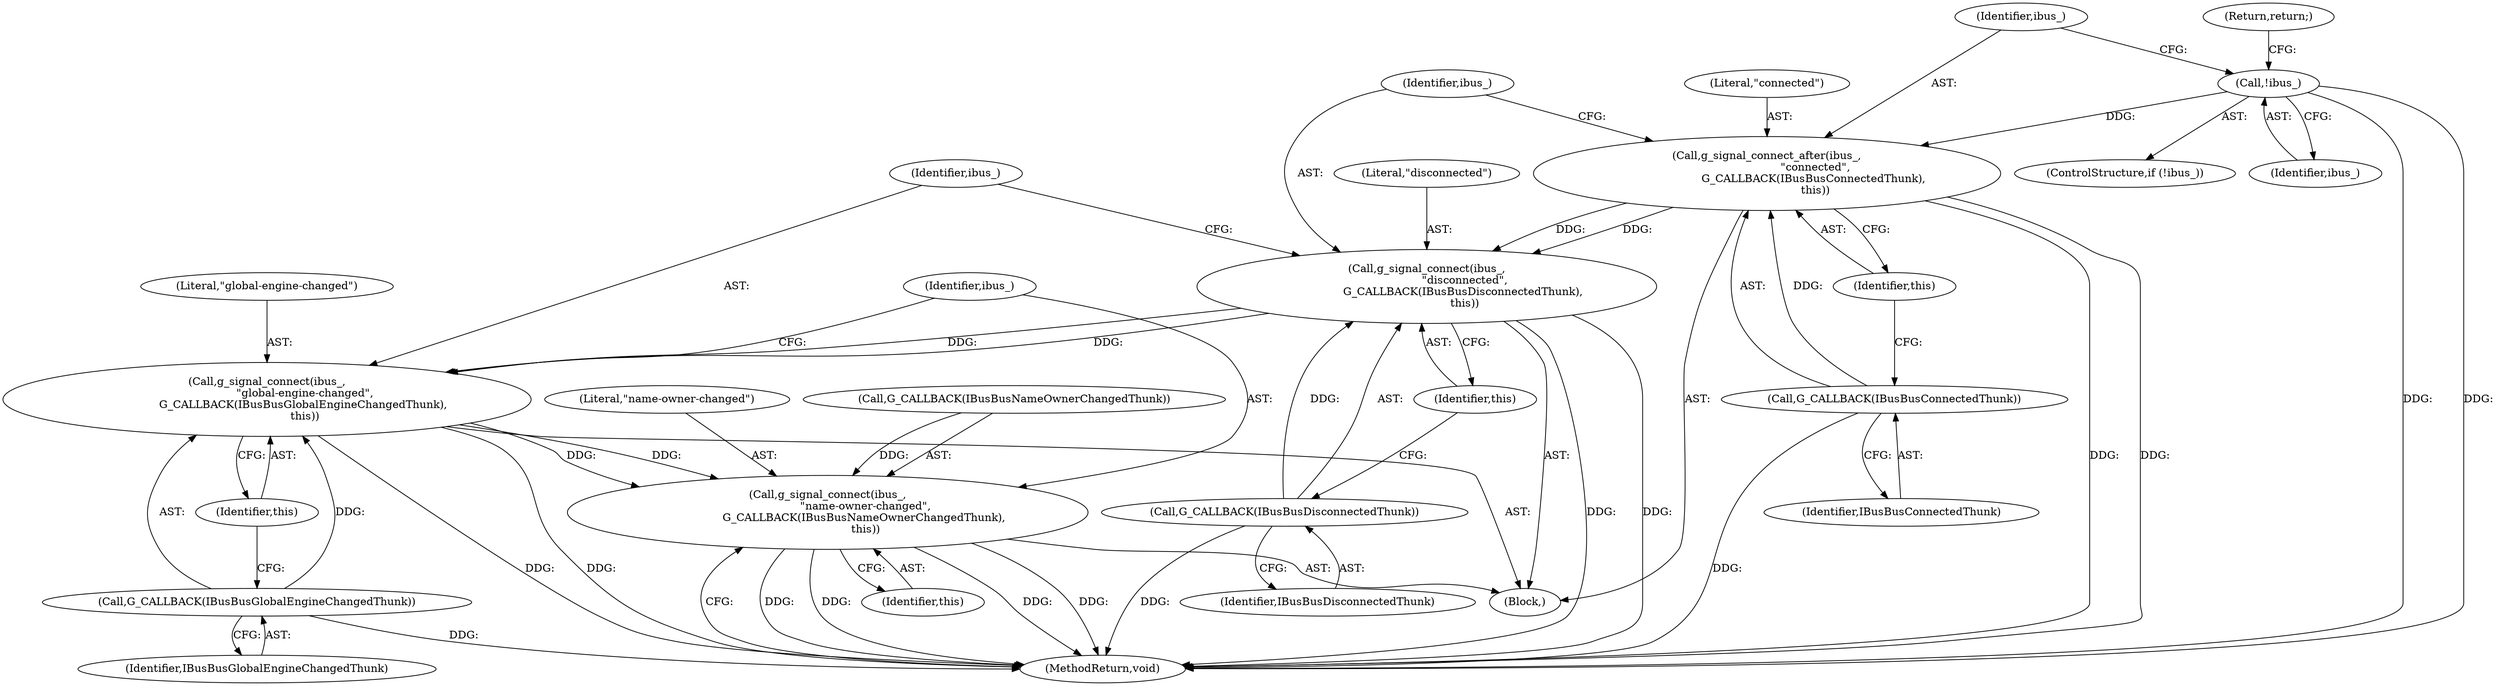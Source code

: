 digraph "0_Chrome_dc7b094a338c6c521f918f478e993f0f74bbea0d_53@API" {
"1000119" [label="(Call,g_signal_connect(ibus_,\n                      \"global-engine-changed\",\n                     G_CALLBACK(IBusBusGlobalEngineChangedThunk),\n                      this))"];
"1000113" [label="(Call,g_signal_connect(ibus_,\n                      \"disconnected\",\n                     G_CALLBACK(IBusBusDisconnectedThunk),\n                      this))"];
"1000107" [label="(Call,g_signal_connect_after(ibus_,\n                            \"connected\",\n                           G_CALLBACK(IBusBusConnectedThunk),\n                            this))"];
"1000103" [label="(Call,!ibus_)"];
"1000110" [label="(Call,G_CALLBACK(IBusBusConnectedThunk))"];
"1000116" [label="(Call,G_CALLBACK(IBusBusDisconnectedThunk))"];
"1000122" [label="(Call,G_CALLBACK(IBusBusGlobalEngineChangedThunk))"];
"1000125" [label="(Call,g_signal_connect(ibus_,\n                      \"name-owner-changed\",\n                     G_CALLBACK(IBusBusNameOwnerChangedThunk),\n                      this))"];
"1000121" [label="(Literal,\"global-engine-changed\")"];
"1000104" [label="(Identifier,ibus_)"];
"1000110" [label="(Call,G_CALLBACK(IBusBusConnectedThunk))"];
"1000126" [label="(Identifier,ibus_)"];
"1000124" [label="(Identifier,this)"];
"1000107" [label="(Call,g_signal_connect_after(ibus_,\n                            \"connected\",\n                           G_CALLBACK(IBusBusConnectedThunk),\n                            this))"];
"1000114" [label="(Identifier,ibus_)"];
"1000113" [label="(Call,g_signal_connect(ibus_,\n                      \"disconnected\",\n                     G_CALLBACK(IBusBusDisconnectedThunk),\n                      this))"];
"1000112" [label="(Identifier,this)"];
"1000106" [label="(Return,return;)"];
"1000103" [label="(Call,!ibus_)"];
"1000130" [label="(Identifier,this)"];
"1000115" [label="(Literal,\"disconnected\")"];
"1000122" [label="(Call,G_CALLBACK(IBusBusGlobalEngineChangedThunk))"];
"1000116" [label="(Call,G_CALLBACK(IBusBusDisconnectedThunk))"];
"1000131" [label="(MethodReturn,void)"];
"1000101" [label="(Block,)"];
"1000118" [label="(Identifier,this)"];
"1000111" [label="(Identifier,IBusBusConnectedThunk)"];
"1000102" [label="(ControlStructure,if (!ibus_))"];
"1000119" [label="(Call,g_signal_connect(ibus_,\n                      \"global-engine-changed\",\n                     G_CALLBACK(IBusBusGlobalEngineChangedThunk),\n                      this))"];
"1000120" [label="(Identifier,ibus_)"];
"1000117" [label="(Identifier,IBusBusDisconnectedThunk)"];
"1000127" [label="(Literal,\"name-owner-changed\")"];
"1000109" [label="(Literal,\"connected\")"];
"1000108" [label="(Identifier,ibus_)"];
"1000123" [label="(Identifier,IBusBusGlobalEngineChangedThunk)"];
"1000125" [label="(Call,g_signal_connect(ibus_,\n                      \"name-owner-changed\",\n                     G_CALLBACK(IBusBusNameOwnerChangedThunk),\n                      this))"];
"1000128" [label="(Call,G_CALLBACK(IBusBusNameOwnerChangedThunk))"];
"1000119" -> "1000101"  [label="AST: "];
"1000119" -> "1000124"  [label="CFG: "];
"1000120" -> "1000119"  [label="AST: "];
"1000121" -> "1000119"  [label="AST: "];
"1000122" -> "1000119"  [label="AST: "];
"1000124" -> "1000119"  [label="AST: "];
"1000126" -> "1000119"  [label="CFG: "];
"1000119" -> "1000131"  [label="DDG: "];
"1000119" -> "1000131"  [label="DDG: "];
"1000113" -> "1000119"  [label="DDG: "];
"1000113" -> "1000119"  [label="DDG: "];
"1000122" -> "1000119"  [label="DDG: "];
"1000119" -> "1000125"  [label="DDG: "];
"1000119" -> "1000125"  [label="DDG: "];
"1000113" -> "1000101"  [label="AST: "];
"1000113" -> "1000118"  [label="CFG: "];
"1000114" -> "1000113"  [label="AST: "];
"1000115" -> "1000113"  [label="AST: "];
"1000116" -> "1000113"  [label="AST: "];
"1000118" -> "1000113"  [label="AST: "];
"1000120" -> "1000113"  [label="CFG: "];
"1000113" -> "1000131"  [label="DDG: "];
"1000113" -> "1000131"  [label="DDG: "];
"1000107" -> "1000113"  [label="DDG: "];
"1000107" -> "1000113"  [label="DDG: "];
"1000116" -> "1000113"  [label="DDG: "];
"1000107" -> "1000101"  [label="AST: "];
"1000107" -> "1000112"  [label="CFG: "];
"1000108" -> "1000107"  [label="AST: "];
"1000109" -> "1000107"  [label="AST: "];
"1000110" -> "1000107"  [label="AST: "];
"1000112" -> "1000107"  [label="AST: "];
"1000114" -> "1000107"  [label="CFG: "];
"1000107" -> "1000131"  [label="DDG: "];
"1000107" -> "1000131"  [label="DDG: "];
"1000103" -> "1000107"  [label="DDG: "];
"1000110" -> "1000107"  [label="DDG: "];
"1000103" -> "1000102"  [label="AST: "];
"1000103" -> "1000104"  [label="CFG: "];
"1000104" -> "1000103"  [label="AST: "];
"1000106" -> "1000103"  [label="CFG: "];
"1000108" -> "1000103"  [label="CFG: "];
"1000103" -> "1000131"  [label="DDG: "];
"1000103" -> "1000131"  [label="DDG: "];
"1000110" -> "1000111"  [label="CFG: "];
"1000111" -> "1000110"  [label="AST: "];
"1000112" -> "1000110"  [label="CFG: "];
"1000110" -> "1000131"  [label="DDG: "];
"1000116" -> "1000117"  [label="CFG: "];
"1000117" -> "1000116"  [label="AST: "];
"1000118" -> "1000116"  [label="CFG: "];
"1000116" -> "1000131"  [label="DDG: "];
"1000122" -> "1000123"  [label="CFG: "];
"1000123" -> "1000122"  [label="AST: "];
"1000124" -> "1000122"  [label="CFG: "];
"1000122" -> "1000131"  [label="DDG: "];
"1000125" -> "1000101"  [label="AST: "];
"1000125" -> "1000130"  [label="CFG: "];
"1000126" -> "1000125"  [label="AST: "];
"1000127" -> "1000125"  [label="AST: "];
"1000128" -> "1000125"  [label="AST: "];
"1000130" -> "1000125"  [label="AST: "];
"1000131" -> "1000125"  [label="CFG: "];
"1000125" -> "1000131"  [label="DDG: "];
"1000125" -> "1000131"  [label="DDG: "];
"1000125" -> "1000131"  [label="DDG: "];
"1000125" -> "1000131"  [label="DDG: "];
"1000128" -> "1000125"  [label="DDG: "];
}
